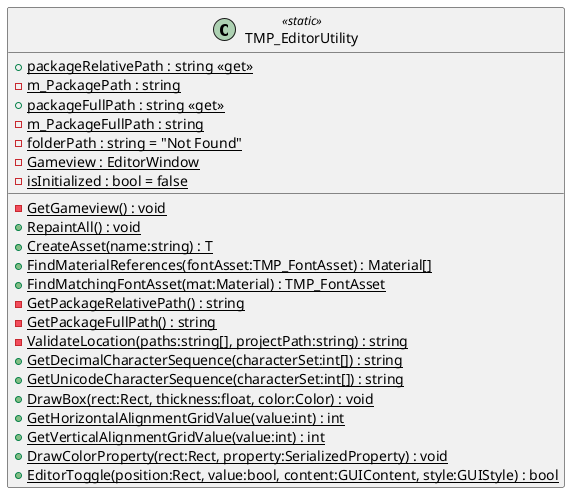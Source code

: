 @startuml
class TMP_EditorUtility <<static>> {
    + {static} packageRelativePath : string <<get>>
    - {static} m_PackagePath : string
    + {static} packageFullPath : string <<get>>
    - {static} m_PackageFullPath : string
    - {static} folderPath : string = "Not Found"
    - {static} Gameview : EditorWindow
    - {static} isInitialized : bool = false
    - {static} GetGameview() : void
    + {static} RepaintAll() : void
    + {static} CreateAsset(name:string) : T
    + {static} FindMaterialReferences(fontAsset:TMP_FontAsset) : Material[]
    + {static} FindMatchingFontAsset(mat:Material) : TMP_FontAsset
    - {static} GetPackageRelativePath() : string
    - {static} GetPackageFullPath() : string
    - {static} ValidateLocation(paths:string[], projectPath:string) : string
    + {static} GetDecimalCharacterSequence(characterSet:int[]) : string
    + {static} GetUnicodeCharacterSequence(characterSet:int[]) : string
    + {static} DrawBox(rect:Rect, thickness:float, color:Color) : void
    + {static} GetHorizontalAlignmentGridValue(value:int) : int
    + {static} GetVerticalAlignmentGridValue(value:int) : int
    + {static} DrawColorProperty(rect:Rect, property:SerializedProperty) : void
    + {static} EditorToggle(position:Rect, value:bool, content:GUIContent, style:GUIStyle) : bool
}
@enduml
